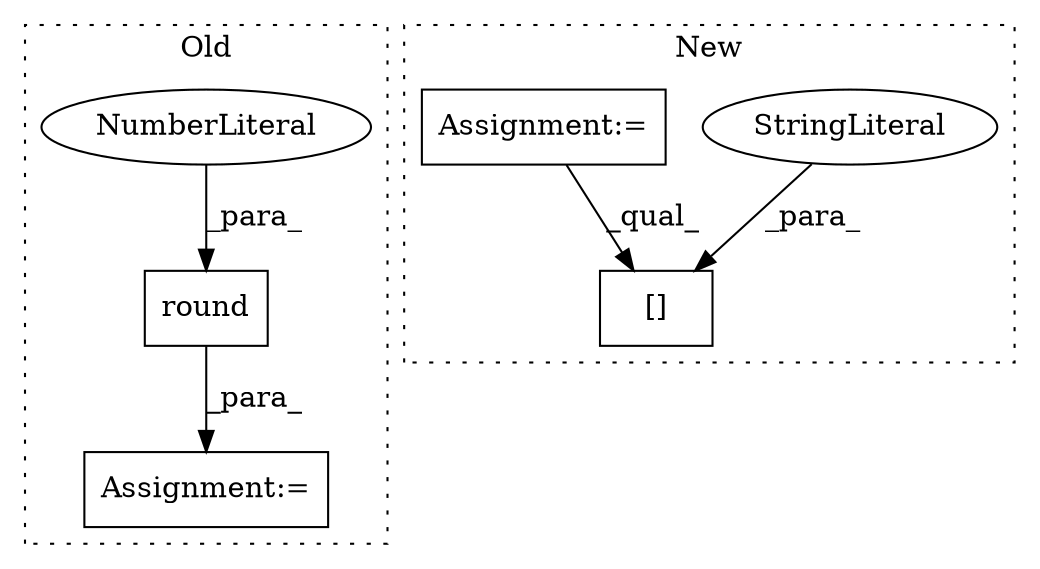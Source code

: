 digraph G {
subgraph cluster0 {
1 [label="round" a="32" s="13665,13700" l="6,1" shape="box"];
4 [label="NumberLiteral" a="34" s="13699" l="1" shape="ellipse"];
5 [label="Assignment:=" a="7" s="13657" l="1" shape="box"];
label = "Old";
style="dotted";
}
subgraph cluster1 {
2 [label="[]" a="2" s="13310,13338" l="23,1" shape="box"];
3 [label="StringLiteral" a="45" s="13333" l="5" shape="ellipse"];
6 [label="Assignment:=" a="7" s="13272" l="1" shape="box"];
label = "New";
style="dotted";
}
1 -> 5 [label="_para_"];
3 -> 2 [label="_para_"];
4 -> 1 [label="_para_"];
6 -> 2 [label="_qual_"];
}